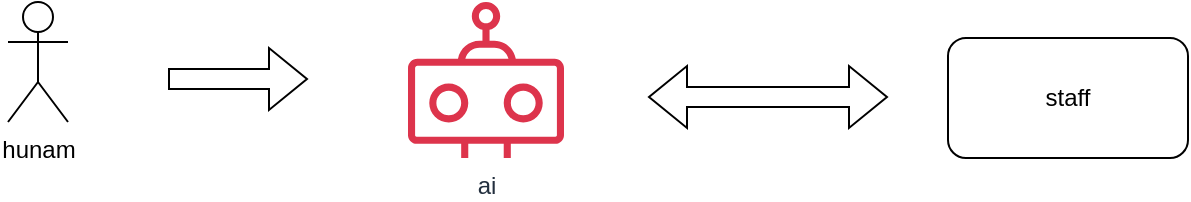 <mxfile version="24.3.1" type="github">
  <diagram name="第 1 页" id="9f_PDWD3hmSIOFFOhdVf">
    <mxGraphModel dx="1221" dy="1787" grid="1" gridSize="10" guides="1" tooltips="1" connect="1" arrows="1" fold="1" page="1" pageScale="1" pageWidth="827" pageHeight="1169" math="0" shadow="0">
      <root>
        <mxCell id="0" />
        <mxCell id="1" parent="0" />
        <mxCell id="wFXDFHpt6sObohNVgwq7-1" value="hunam" style="shape=umlActor;verticalLabelPosition=bottom;verticalAlign=top;html=1;outlineConnect=0;" vertex="1" parent="1">
          <mxGeometry x="100" y="-422" width="30" height="60" as="geometry" />
        </mxCell>
        <mxCell id="wFXDFHpt6sObohNVgwq7-2" value="ai" style="sketch=0;outlineConnect=0;fontColor=#232F3E;gradientColor=none;fillColor=#DD344C;strokeColor=none;dashed=0;verticalLabelPosition=bottom;verticalAlign=top;align=center;html=1;fontSize=12;fontStyle=0;aspect=fixed;pointerEvents=1;shape=mxgraph.aws4.waf_bot;" vertex="1" parent="1">
          <mxGeometry x="300" y="-422" width="78" height="78" as="geometry" />
        </mxCell>
        <mxCell id="wFXDFHpt6sObohNVgwq7-3" value="staff" style="rounded=1;whiteSpace=wrap;html=1;" vertex="1" parent="1">
          <mxGeometry x="570" y="-404" width="120" height="60" as="geometry" />
        </mxCell>
        <mxCell id="wFXDFHpt6sObohNVgwq7-4" value="" style="shape=flexArrow;endArrow=classic;html=1;rounded=0;" edge="1" parent="1">
          <mxGeometry width="50" height="50" relative="1" as="geometry">
            <mxPoint x="180" y="-383.5" as="sourcePoint" />
            <mxPoint x="250" y="-383.5" as="targetPoint" />
          </mxGeometry>
        </mxCell>
        <mxCell id="wFXDFHpt6sObohNVgwq7-5" value="" style="shape=flexArrow;endArrow=classic;startArrow=classic;html=1;rounded=0;" edge="1" parent="1">
          <mxGeometry width="100" height="100" relative="1" as="geometry">
            <mxPoint x="420" y="-374.5" as="sourcePoint" />
            <mxPoint x="540" y="-374.5" as="targetPoint" />
          </mxGeometry>
        </mxCell>
      </root>
    </mxGraphModel>
  </diagram>
</mxfile>

